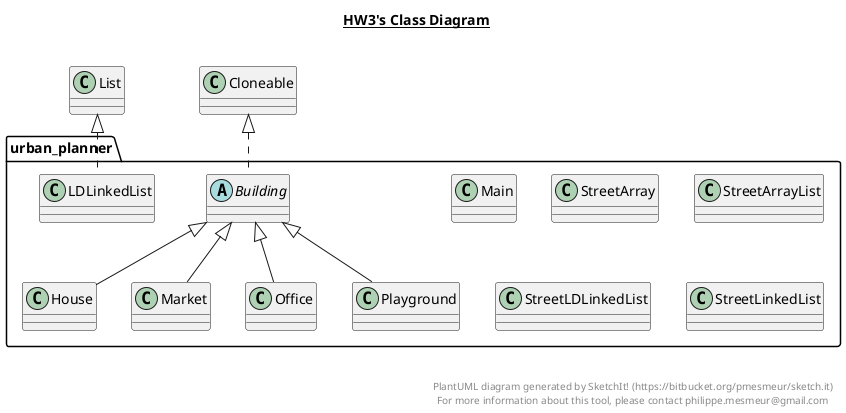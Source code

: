 @startuml

title __HW3's Class Diagram__\n

  namespace urban_planner {
    abstract class urban_planner.Building {
    }
  }
  

  namespace urban_planner {
    class urban_planner.House {
    }
  }
  

  namespace urban_planner {
    class urban_planner.LDLinkedList {
    }
  }
  

  namespace urban_planner {
    class urban_planner.Main {
    }
  }
  

  namespace urban_planner {
    class urban_planner.Market {
    }
  }
  

  namespace urban_planner {
    class urban_planner.Office {
    }
  }
  

  namespace urban_planner {
    class urban_planner.Playground {
    }
  }
  

  namespace urban_planner {
    class urban_planner.StreetArray {
    }
  }
  

  namespace urban_planner {
    class urban_planner.StreetArrayList {
    }
  }
  

  namespace urban_planner {
    class urban_planner.StreetLDLinkedList {
    }
  }
  

  namespace urban_planner {
    class urban_planner.StreetLinkedList {
    }
  }
  

  urban_planner.Building .up.|> Cloneable
  urban_planner.House -up-|> urban_planner.Building
  urban_planner.LDLinkedList .up.|> List
  urban_planner.LDLinkedList o-- urban_planner.LDLinkedList.Node : head
  urban_planner.LDLinkedList o-- urban_planner.LDLinkedList.Node : lazyHead
  urban_planner.Market -up-|> urban_planner.Building
  urban_planner.Office -up-|> urban_planner.Building
  urban_planner.Playground -up-|> urban_planner.Building


right footer


PlantUML diagram generated by SketchIt! (https://bitbucket.org/pmesmeur/sketch.it)
For more information about this tool, please contact philippe.mesmeur@gmail.com
endfooter

@enduml
